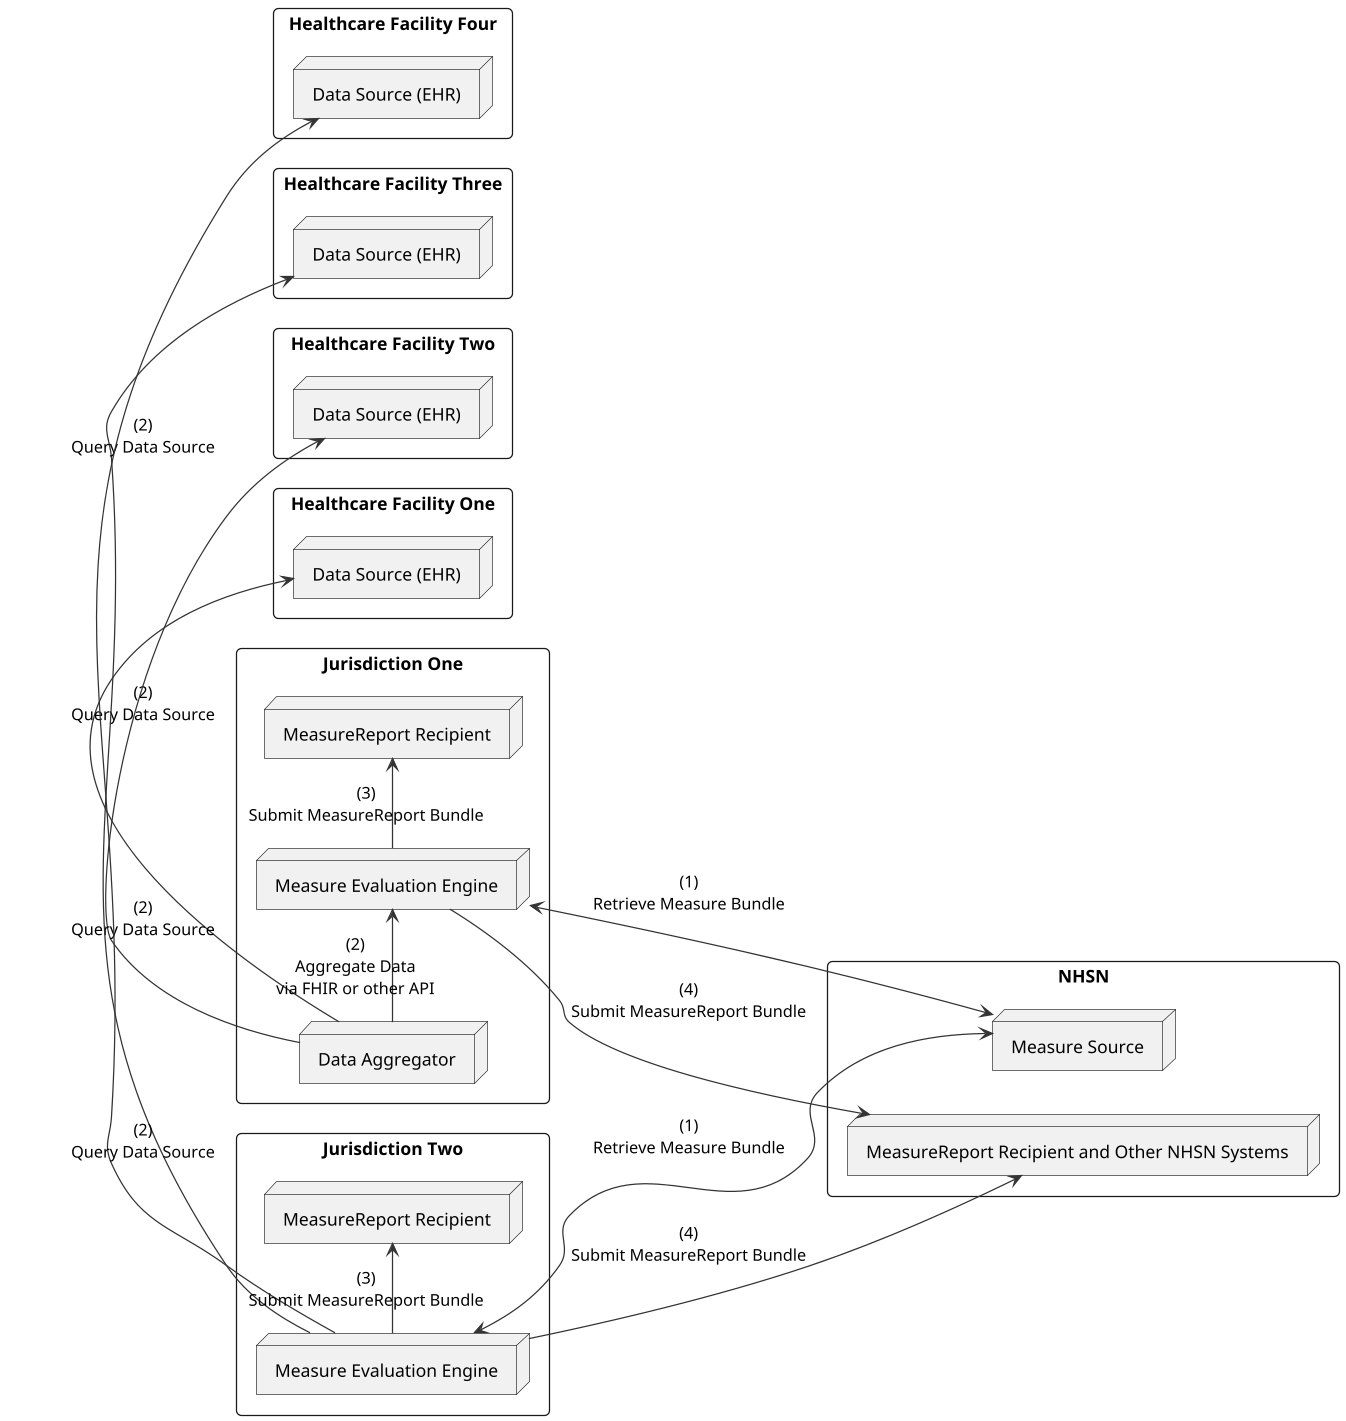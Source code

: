 @startuml
' --- Stabilize layout/look across renderers ---
skinparam defaultFontName Monospace
skinparam dpi 120
skinparam ArrowThickness 1
skinparam ArrowColor #333333
skinparam PackageStyle rectangle
skinparam RectangleBackgroundColor white
skinparam roundcorner 8
left to right direction

package "Healthcare Facility One" {
  node "Data Source (EHR)" as EHR1
}
package "Healthcare Facility Two" {
  node "Data Source (EHR)" as EHR2
}
package "Healthcare Facility Three" {
  node "Data Source (EHR)" as EHR3
}
package "Healthcare Facility Four" {
  node "Data Source (EHR)" as EHR4
}

package "Jurisdiction One" {
  node "Measure Evaluation Engine" as MEE1
  node "MeasureReport Recipient" as Recipient1
  node "Data Aggregator" as DA1
}

package "Jurisdiction Two" {
  node "Measure Evaluation Engine" as MEE2
  node "MeasureReport Recipient" as Recipient2
}

package "NHSN" {
  node "MeasureReport Recipient and Other NHSN Systems" as Recipient
  node "Measure Source" as MS
}

' --- Don’t rely on spaces to align; just write arrows normally ---
MEE1 <-> MS : (1)\nRetrieve Measure Bundle
DA1  -> EHR1 : (2)\nQuery Data Source
DA1  -> EHR2 : (2)\nQuery Data Source
DA1  -> MEE1 : (2)\nAggregate Data\nvia FHIR or other API
MEE1 -> Recipient1 : (3)\nSubmit MeasureReport Bundle

MEE2 <-> MS : (1)\nRetrieve Measure Bundle
MEE2 -> EHR3 : (2)\nQuery Data Source
MEE2 -> EHR4 : (2)\nQuery Data Source
MEE2 -> Recipient2 : (3)\nSubmit MeasureReport Bundle

MEE1 --> Recipient : (4)\nSubmit MeasureReport Bundle
MEE2 --> Recipient : (4)\nSubmit MeasureReport Bundle
@enduml